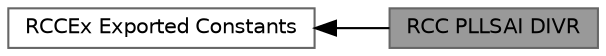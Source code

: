 digraph "RCC PLLSAI DIVR"
{
 // LATEX_PDF_SIZE
  bgcolor="transparent";
  edge [fontname=Helvetica,fontsize=10,labelfontname=Helvetica,labelfontsize=10];
  node [fontname=Helvetica,fontsize=10,shape=box,height=0.2,width=0.4];
  rankdir=LR;
  Node2 [id="Node000002",label="RCCEx Exported Constants",height=0.2,width=0.4,color="grey40", fillcolor="white", style="filled",URL="$group__RCCEx__Exported__Constants.html",tooltip=" "];
  Node1 [id="Node000001",label="RCC PLLSAI DIVR",height=0.2,width=0.4,color="gray40", fillcolor="grey60", style="filled", fontcolor="black",tooltip=" "];
  Node2->Node1 [shape=plaintext, dir="back", style="solid"];
}
